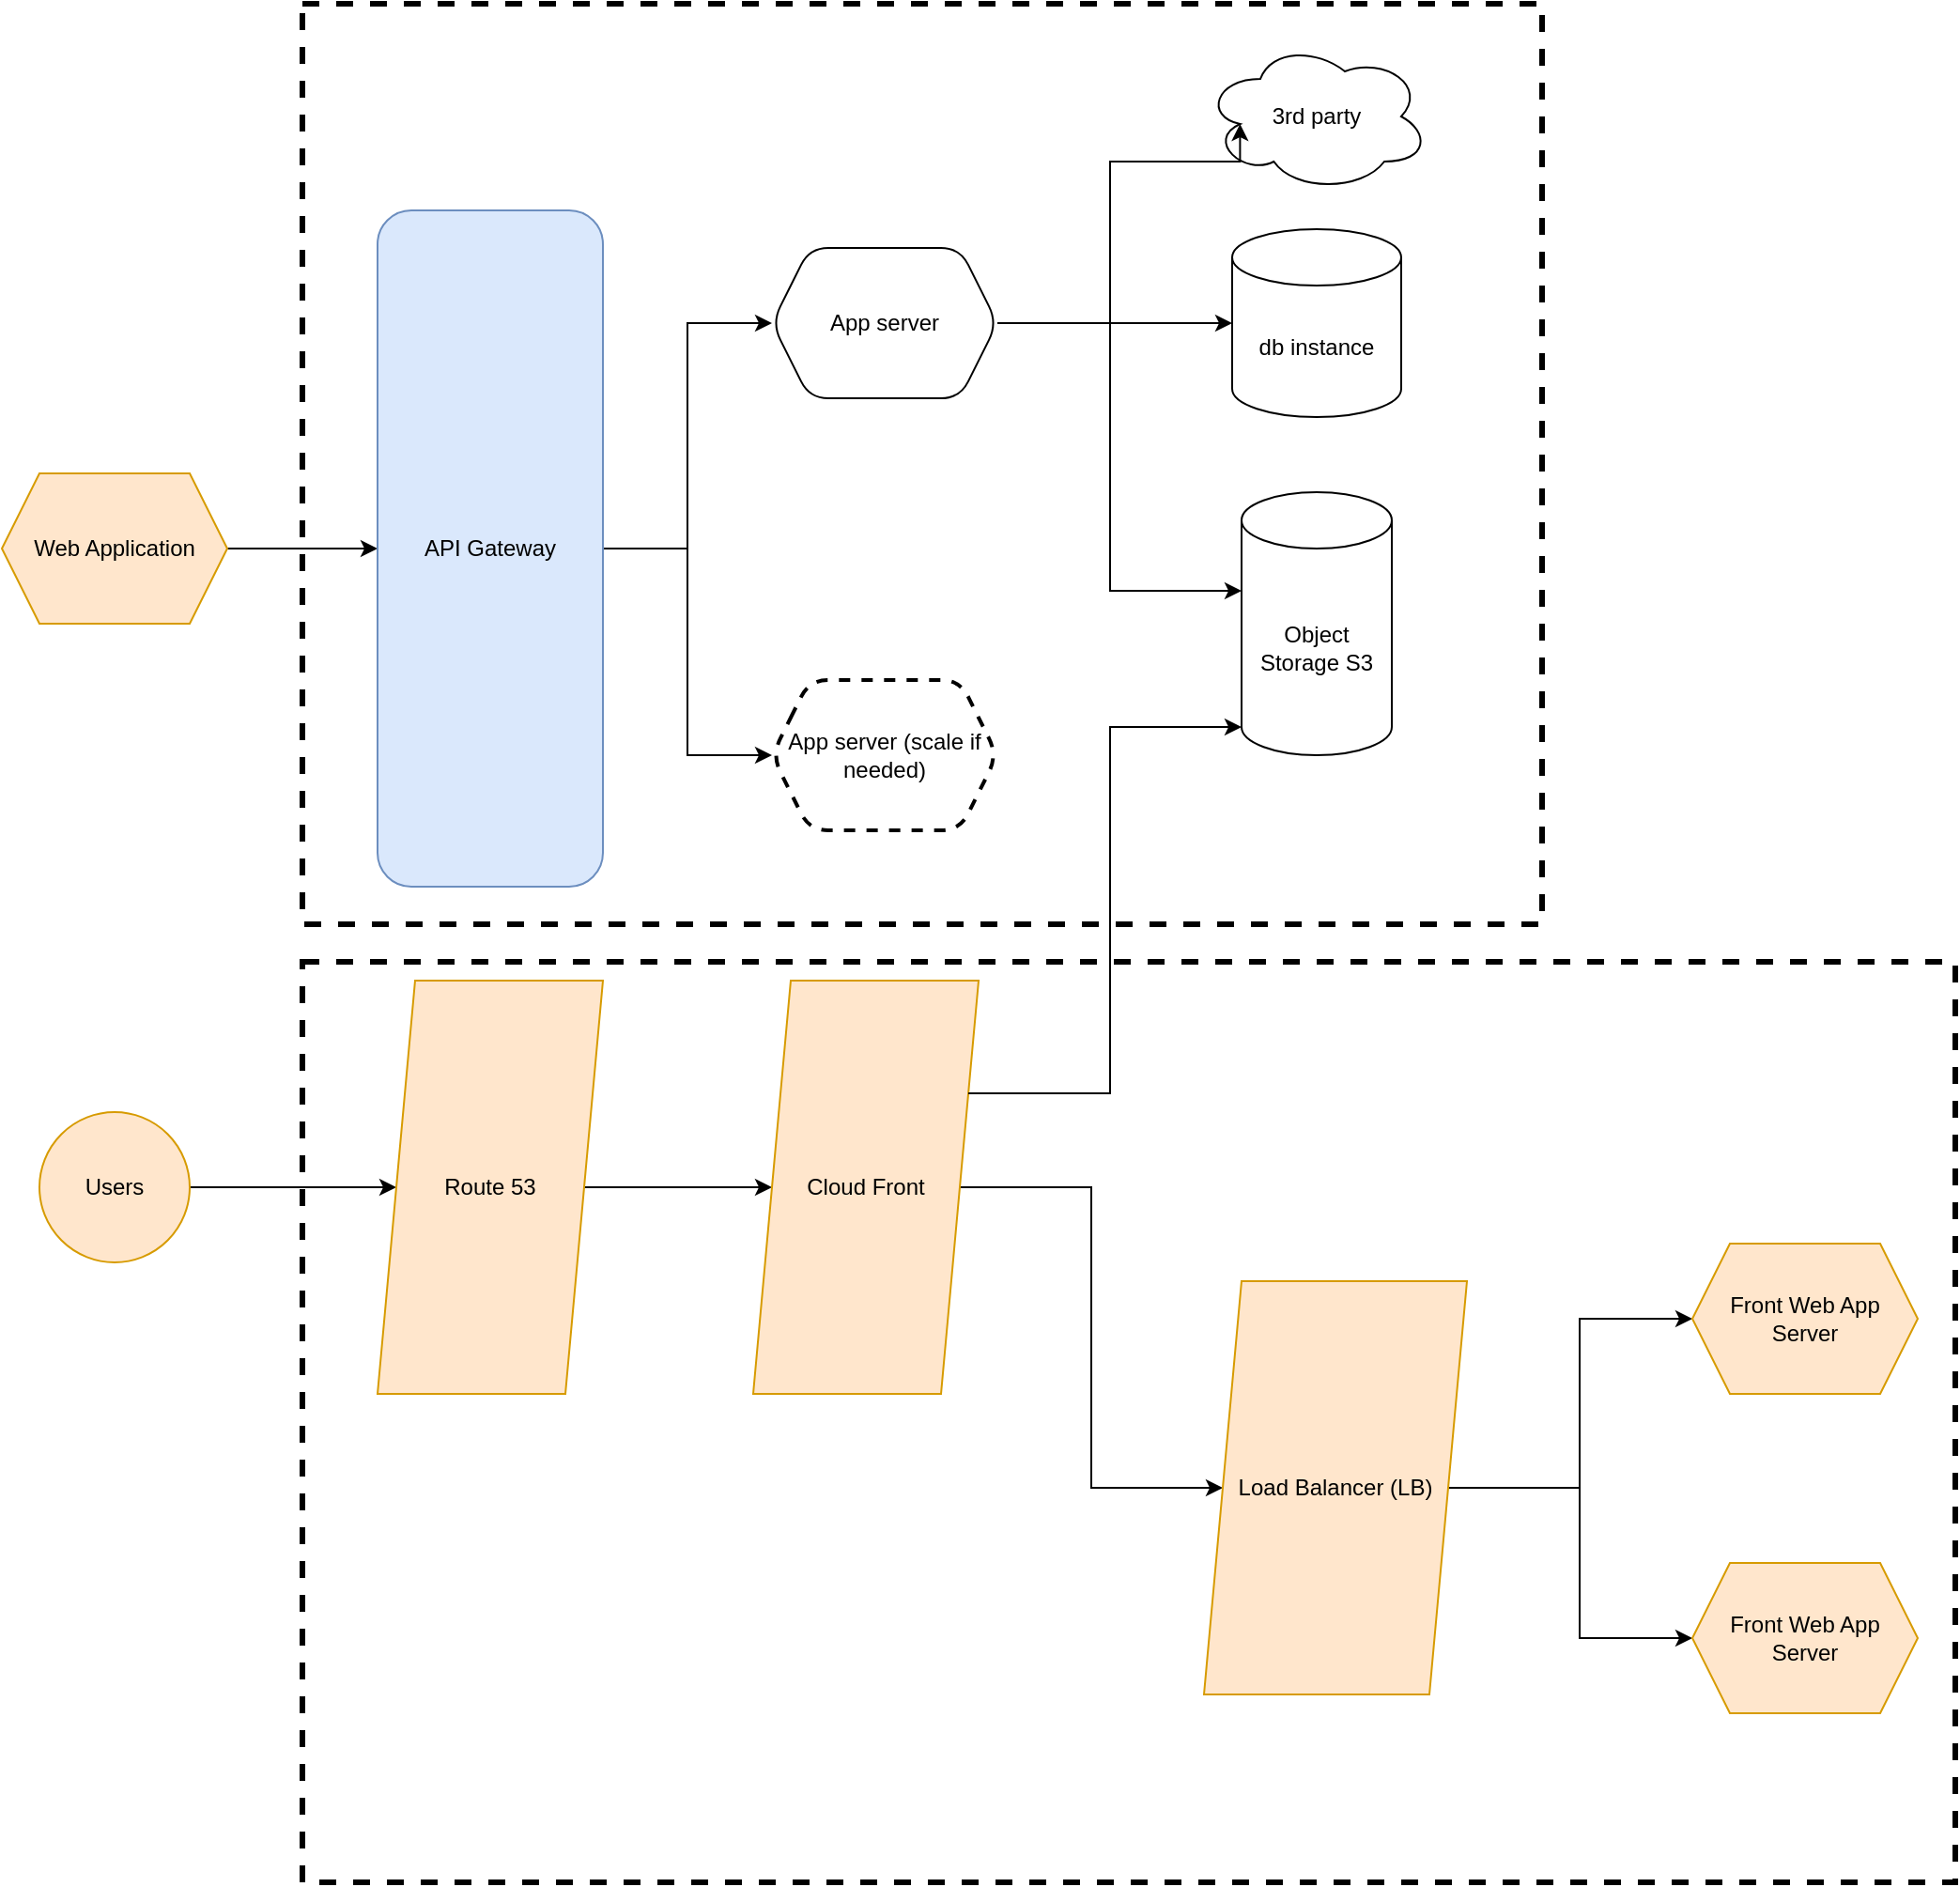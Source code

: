 <mxfile version="24.8.4">
  <diagram name="Page-1" id="3rPeDbRFZiopWizlCy6h">
    <mxGraphModel dx="2100" dy="2144" grid="1" gridSize="10" guides="1" tooltips="1" connect="1" arrows="1" fold="1" page="1" pageScale="1" pageWidth="850" pageHeight="1100" math="0" shadow="0">
      <root>
        <mxCell id="0" />
        <mxCell id="1" parent="0" />
        <mxCell id="tca6Jceo4tT09vgQ5uRJ-35" value="" style="rounded=0;whiteSpace=wrap;html=1;dashed=1;strokeWidth=3;" vertex="1" parent="1">
          <mxGeometry x="310" y="470" width="880" height="490" as="geometry" />
        </mxCell>
        <mxCell id="tca6Jceo4tT09vgQ5uRJ-34" value="" style="rounded=0;whiteSpace=wrap;html=1;dashed=1;strokeWidth=3;" vertex="1" parent="1">
          <mxGeometry x="310" y="-40" width="660" height="490" as="geometry" />
        </mxCell>
        <mxCell id="tca6Jceo4tT09vgQ5uRJ-3" value="" style="edgeStyle=orthogonalEdgeStyle;rounded=0;orthogonalLoop=1;jettySize=auto;html=1;" edge="1" parent="1" source="tca6Jceo4tT09vgQ5uRJ-1" target="tca6Jceo4tT09vgQ5uRJ-2">
          <mxGeometry relative="1" as="geometry" />
        </mxCell>
        <mxCell id="tca6Jceo4tT09vgQ5uRJ-1" value="Web Application" style="shape=hexagon;perimeter=hexagonPerimeter2;whiteSpace=wrap;html=1;fixedSize=1;fillColor=#ffe6cc;strokeColor=#d79b00;" vertex="1" parent="1">
          <mxGeometry x="150" y="210" width="120" height="80" as="geometry" />
        </mxCell>
        <mxCell id="tca6Jceo4tT09vgQ5uRJ-5" value="" style="edgeStyle=orthogonalEdgeStyle;rounded=0;orthogonalLoop=1;jettySize=auto;html=1;" edge="1" parent="1" source="tca6Jceo4tT09vgQ5uRJ-2" target="tca6Jceo4tT09vgQ5uRJ-4">
          <mxGeometry relative="1" as="geometry" />
        </mxCell>
        <mxCell id="tca6Jceo4tT09vgQ5uRJ-7" style="edgeStyle=orthogonalEdgeStyle;rounded=0;orthogonalLoop=1;jettySize=auto;html=1;entryX=0;entryY=0.5;entryDx=0;entryDy=0;" edge="1" parent="1" source="tca6Jceo4tT09vgQ5uRJ-2" target="tca6Jceo4tT09vgQ5uRJ-6">
          <mxGeometry relative="1" as="geometry" />
        </mxCell>
        <mxCell id="tca6Jceo4tT09vgQ5uRJ-2" value="API Gateway" style="rounded=1;whiteSpace=wrap;html=1;fillColor=#dae8fc;strokeColor=#6c8ebf;" vertex="1" parent="1">
          <mxGeometry x="350" y="70" width="120" height="360" as="geometry" />
        </mxCell>
        <mxCell id="tca6Jceo4tT09vgQ5uRJ-4" value="App server" style="shape=hexagon;perimeter=hexagonPerimeter2;whiteSpace=wrap;html=1;fixedSize=1;rounded=1;" vertex="1" parent="1">
          <mxGeometry x="560" y="90" width="120" height="80" as="geometry" />
        </mxCell>
        <mxCell id="tca6Jceo4tT09vgQ5uRJ-6" value="App server (scale if needed)" style="shape=hexagon;perimeter=hexagonPerimeter2;whiteSpace=wrap;html=1;fixedSize=1;rounded=1;dashed=1;strokeWidth=2;" vertex="1" parent="1">
          <mxGeometry x="560" y="320" width="120" height="80" as="geometry" />
        </mxCell>
        <mxCell id="tca6Jceo4tT09vgQ5uRJ-8" value="3rd party" style="ellipse;shape=cloud;whiteSpace=wrap;html=1;rounded=1;" vertex="1" parent="1">
          <mxGeometry x="790" y="-20" width="120" height="80" as="geometry" />
        </mxCell>
        <mxCell id="tca6Jceo4tT09vgQ5uRJ-10" value="db instance" style="shape=cylinder3;whiteSpace=wrap;html=1;boundedLbl=1;backgroundOutline=1;size=15;" vertex="1" parent="1">
          <mxGeometry x="805" y="80" width="90" height="100" as="geometry" />
        </mxCell>
        <mxCell id="tca6Jceo4tT09vgQ5uRJ-15" style="edgeStyle=orthogonalEdgeStyle;rounded=0;orthogonalLoop=1;jettySize=auto;html=1;exitX=1;exitY=0.5;exitDx=0;exitDy=0;entryX=0;entryY=0.5;entryDx=0;entryDy=0;entryPerimeter=0;" edge="1" parent="1" source="tca6Jceo4tT09vgQ5uRJ-4" target="tca6Jceo4tT09vgQ5uRJ-10">
          <mxGeometry relative="1" as="geometry" />
        </mxCell>
        <mxCell id="tca6Jceo4tT09vgQ5uRJ-16" value="Object Storage S3" style="shape=cylinder3;whiteSpace=wrap;html=1;boundedLbl=1;backgroundOutline=1;size=15;" vertex="1" parent="1">
          <mxGeometry x="810" y="220" width="80" height="140" as="geometry" />
        </mxCell>
        <mxCell id="tca6Jceo4tT09vgQ5uRJ-19" style="edgeStyle=orthogonalEdgeStyle;rounded=0;orthogonalLoop=1;jettySize=auto;html=1;exitX=1;exitY=0.5;exitDx=0;exitDy=0;" edge="1" parent="1" source="tca6Jceo4tT09vgQ5uRJ-17" target="tca6Jceo4tT09vgQ5uRJ-18">
          <mxGeometry relative="1" as="geometry" />
        </mxCell>
        <mxCell id="tca6Jceo4tT09vgQ5uRJ-17" value="Users" style="ellipse;whiteSpace=wrap;html=1;aspect=fixed;fillColor=#ffe6cc;strokeColor=#d79b00;" vertex="1" parent="1">
          <mxGeometry x="170" y="550" width="80" height="80" as="geometry" />
        </mxCell>
        <mxCell id="tca6Jceo4tT09vgQ5uRJ-21" value="" style="edgeStyle=orthogonalEdgeStyle;rounded=0;orthogonalLoop=1;jettySize=auto;html=1;" edge="1" parent="1" source="tca6Jceo4tT09vgQ5uRJ-18" target="tca6Jceo4tT09vgQ5uRJ-20">
          <mxGeometry relative="1" as="geometry" />
        </mxCell>
        <mxCell id="tca6Jceo4tT09vgQ5uRJ-18" value="Route 53" style="shape=parallelogram;perimeter=parallelogramPerimeter;whiteSpace=wrap;html=1;fixedSize=1;fillColor=#ffe6cc;strokeColor=#d79b00;" vertex="1" parent="1">
          <mxGeometry x="350" y="480" width="120" height="220" as="geometry" />
        </mxCell>
        <mxCell id="tca6Jceo4tT09vgQ5uRJ-29" value="" style="edgeStyle=orthogonalEdgeStyle;rounded=0;orthogonalLoop=1;jettySize=auto;html=1;" edge="1" parent="1" source="tca6Jceo4tT09vgQ5uRJ-20" target="tca6Jceo4tT09vgQ5uRJ-28">
          <mxGeometry relative="1" as="geometry" />
        </mxCell>
        <mxCell id="tca6Jceo4tT09vgQ5uRJ-20" value="Cloud Front" style="shape=parallelogram;perimeter=parallelogramPerimeter;whiteSpace=wrap;html=1;fixedSize=1;fillColor=#ffe6cc;strokeColor=#d79b00;" vertex="1" parent="1">
          <mxGeometry x="550" y="480" width="120" height="220" as="geometry" />
        </mxCell>
        <mxCell id="tca6Jceo4tT09vgQ5uRJ-25" style="edgeStyle=orthogonalEdgeStyle;rounded=0;orthogonalLoop=1;jettySize=auto;html=1;entryX=0.16;entryY=0.55;entryDx=0;entryDy=0;entryPerimeter=0;" edge="1" parent="1" source="tca6Jceo4tT09vgQ5uRJ-4" target="tca6Jceo4tT09vgQ5uRJ-8">
          <mxGeometry relative="1" as="geometry">
            <Array as="points">
              <mxPoint x="740" y="130" />
              <mxPoint x="740" y="44" />
            </Array>
          </mxGeometry>
        </mxCell>
        <mxCell id="tca6Jceo4tT09vgQ5uRJ-26" style="edgeStyle=orthogonalEdgeStyle;rounded=0;orthogonalLoop=1;jettySize=auto;html=1;entryX=0;entryY=0;entryDx=0;entryDy=52.5;entryPerimeter=0;" edge="1" parent="1" source="tca6Jceo4tT09vgQ5uRJ-4" target="tca6Jceo4tT09vgQ5uRJ-16">
          <mxGeometry relative="1" as="geometry">
            <Array as="points">
              <mxPoint x="740" y="130" />
              <mxPoint x="740" y="273" />
            </Array>
          </mxGeometry>
        </mxCell>
        <mxCell id="tca6Jceo4tT09vgQ5uRJ-27" style="edgeStyle=orthogonalEdgeStyle;rounded=0;orthogonalLoop=1;jettySize=auto;html=1;exitX=1;exitY=0.25;exitDx=0;exitDy=0;entryX=0;entryY=1;entryDx=0;entryDy=-15;entryPerimeter=0;" edge="1" parent="1" source="tca6Jceo4tT09vgQ5uRJ-20" target="tca6Jceo4tT09vgQ5uRJ-16">
          <mxGeometry relative="1" as="geometry" />
        </mxCell>
        <mxCell id="tca6Jceo4tT09vgQ5uRJ-31" value="" style="edgeStyle=orthogonalEdgeStyle;rounded=0;orthogonalLoop=1;jettySize=auto;html=1;" edge="1" parent="1" source="tca6Jceo4tT09vgQ5uRJ-28" target="tca6Jceo4tT09vgQ5uRJ-30">
          <mxGeometry relative="1" as="geometry" />
        </mxCell>
        <mxCell id="tca6Jceo4tT09vgQ5uRJ-33" style="edgeStyle=orthogonalEdgeStyle;rounded=0;orthogonalLoop=1;jettySize=auto;html=1;entryX=0;entryY=0.5;entryDx=0;entryDy=0;" edge="1" parent="1" source="tca6Jceo4tT09vgQ5uRJ-28" target="tca6Jceo4tT09vgQ5uRJ-32">
          <mxGeometry relative="1" as="geometry" />
        </mxCell>
        <mxCell id="tca6Jceo4tT09vgQ5uRJ-28" value="Load Balancer (LB)" style="shape=parallelogram;perimeter=parallelogramPerimeter;whiteSpace=wrap;html=1;fixedSize=1;fillColor=#ffe6cc;strokeColor=#d79b00;" vertex="1" parent="1">
          <mxGeometry x="790" y="640" width="140" height="220" as="geometry" />
        </mxCell>
        <mxCell id="tca6Jceo4tT09vgQ5uRJ-30" value="Front Web App Server" style="shape=hexagon;perimeter=hexagonPerimeter2;whiteSpace=wrap;html=1;fixedSize=1;fillColor=#ffe6cc;strokeColor=#d79b00;" vertex="1" parent="1">
          <mxGeometry x="1050" y="620" width="120" height="80" as="geometry" />
        </mxCell>
        <mxCell id="tca6Jceo4tT09vgQ5uRJ-32" value="Front Web App Server" style="shape=hexagon;perimeter=hexagonPerimeter2;whiteSpace=wrap;html=1;fixedSize=1;fillColor=#ffe6cc;strokeColor=#d79b00;" vertex="1" parent="1">
          <mxGeometry x="1050" y="790" width="120" height="80" as="geometry" />
        </mxCell>
      </root>
    </mxGraphModel>
  </diagram>
</mxfile>
